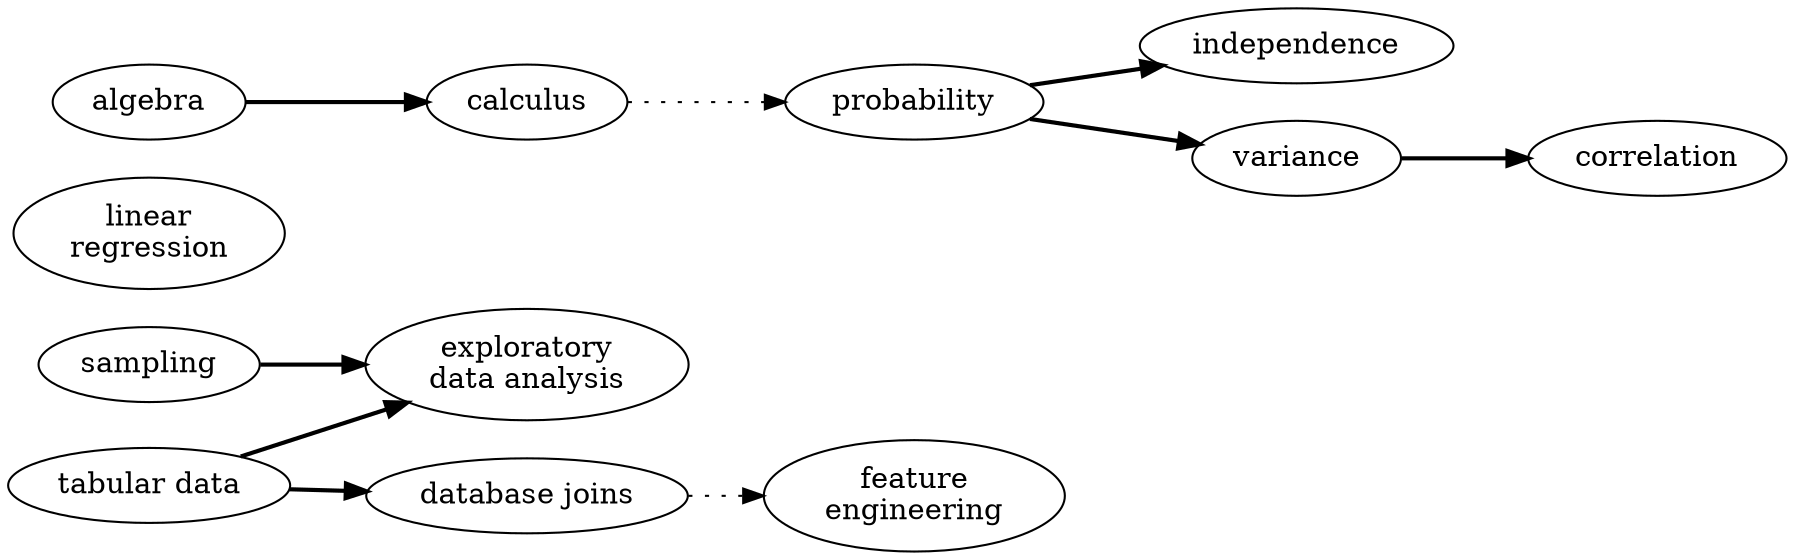 digraph G {

rankdir=LR;

eda [label = "exploratory\ndata analysis"];
tabular [label = "tabular data"];
joins [label = "database joins"];
linreg [label = "linear\nregression"];
feature [label = "feature\nengineering"];
correlation;
independence;

// hard prerequisites
edge [style = "bold"];

algebra -> calculus;
tabular -> joins;
tabular -> eda;
sampling -> eda;
variance -> correlation;
probability -> variance;
probability -> independence;

// soft prerequisites
edge [style = "dotted"];

calculus -> probability;
joins -> feature;

}
